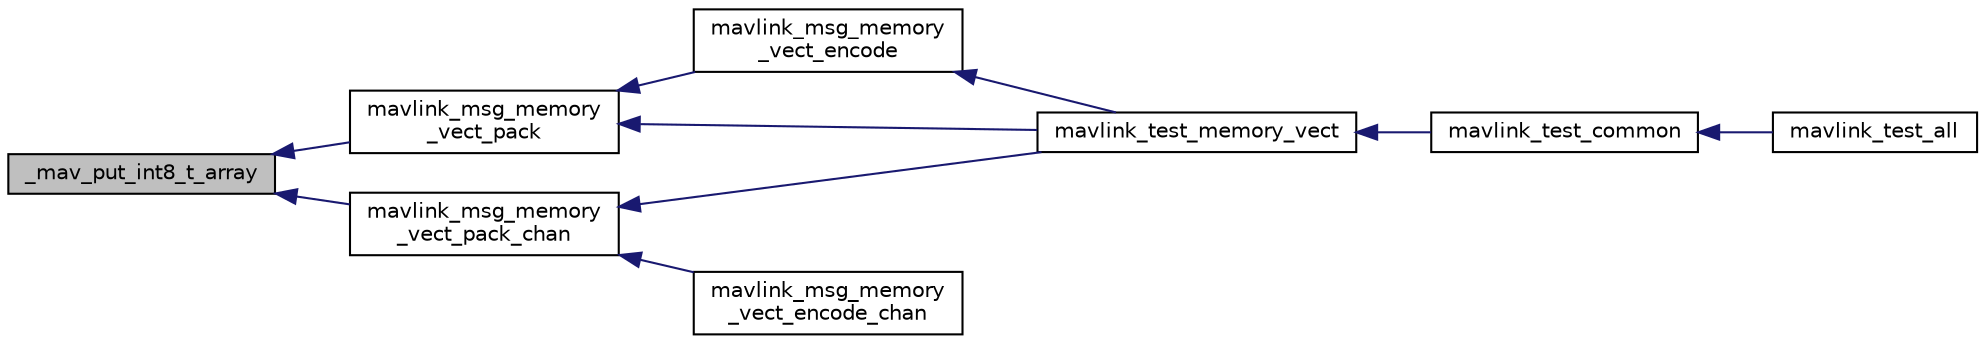 digraph "_mav_put_int8_t_array"
{
 // INTERACTIVE_SVG=YES
  edge [fontname="Helvetica",fontsize="10",labelfontname="Helvetica",labelfontsize="10"];
  node [fontname="Helvetica",fontsize="10",shape=record];
  rankdir="LR";
  Node1 [label="_mav_put_int8_t_array",height=0.2,width=0.4,color="black", fillcolor="grey75", style="filled", fontcolor="black"];
  Node1 -> Node2 [dir="back",color="midnightblue",fontsize="10",style="solid",fontname="Helvetica"];
  Node2 [label="mavlink_msg_memory\l_vect_pack",height=0.2,width=0.4,color="black", fillcolor="white", style="filled",URL="$mavlink__msg__memory__vect_8h.html#af39d7ab3fe566b8a85528502de5e9c22",tooltip="Pack a memory_vect message. "];
  Node2 -> Node3 [dir="back",color="midnightblue",fontsize="10",style="solid",fontname="Helvetica"];
  Node3 [label="mavlink_msg_memory\l_vect_encode",height=0.2,width=0.4,color="black", fillcolor="white", style="filled",URL="$mavlink__msg__memory__vect_8h.html#a7684bd711ed6a22e6ae7df4b949100a5",tooltip="Encode a memory_vect struct. "];
  Node3 -> Node4 [dir="back",color="midnightblue",fontsize="10",style="solid",fontname="Helvetica"];
  Node4 [label="mavlink_test_memory_vect",height=0.2,width=0.4,color="black", fillcolor="white", style="filled",URL="$common_2testsuite_8h.html#a01f56dede8b550594d1cd0ba22e5d5fe"];
  Node4 -> Node5 [dir="back",color="midnightblue",fontsize="10",style="solid",fontname="Helvetica"];
  Node5 [label="mavlink_test_common",height=0.2,width=0.4,color="black", fillcolor="white", style="filled",URL="$common_2testsuite_8h.html#af349432601ac003d2c80a69c100c70a4"];
  Node5 -> Node6 [dir="back",color="midnightblue",fontsize="10",style="solid",fontname="Helvetica"];
  Node6 [label="mavlink_test_all",height=0.2,width=0.4,color="black", fillcolor="white", style="filled",URL="$common_2testsuite_8h.html#a4cc77b6c343679298da5d3c2b4e48759"];
  Node2 -> Node4 [dir="back",color="midnightblue",fontsize="10",style="solid",fontname="Helvetica"];
  Node1 -> Node7 [dir="back",color="midnightblue",fontsize="10",style="solid",fontname="Helvetica"];
  Node7 [label="mavlink_msg_memory\l_vect_pack_chan",height=0.2,width=0.4,color="black", fillcolor="white", style="filled",URL="$mavlink__msg__memory__vect_8h.html#a15427e3be46d614fc4a8c17ca775e8dd",tooltip="Pack a memory_vect message on a channel. "];
  Node7 -> Node8 [dir="back",color="midnightblue",fontsize="10",style="solid",fontname="Helvetica"];
  Node8 [label="mavlink_msg_memory\l_vect_encode_chan",height=0.2,width=0.4,color="black", fillcolor="white", style="filled",URL="$mavlink__msg__memory__vect_8h.html#a0aa6c43efafa231321e7cb3f6a4327ec",tooltip="Encode a memory_vect struct on a channel. "];
  Node7 -> Node4 [dir="back",color="midnightblue",fontsize="10",style="solid",fontname="Helvetica"];
}
